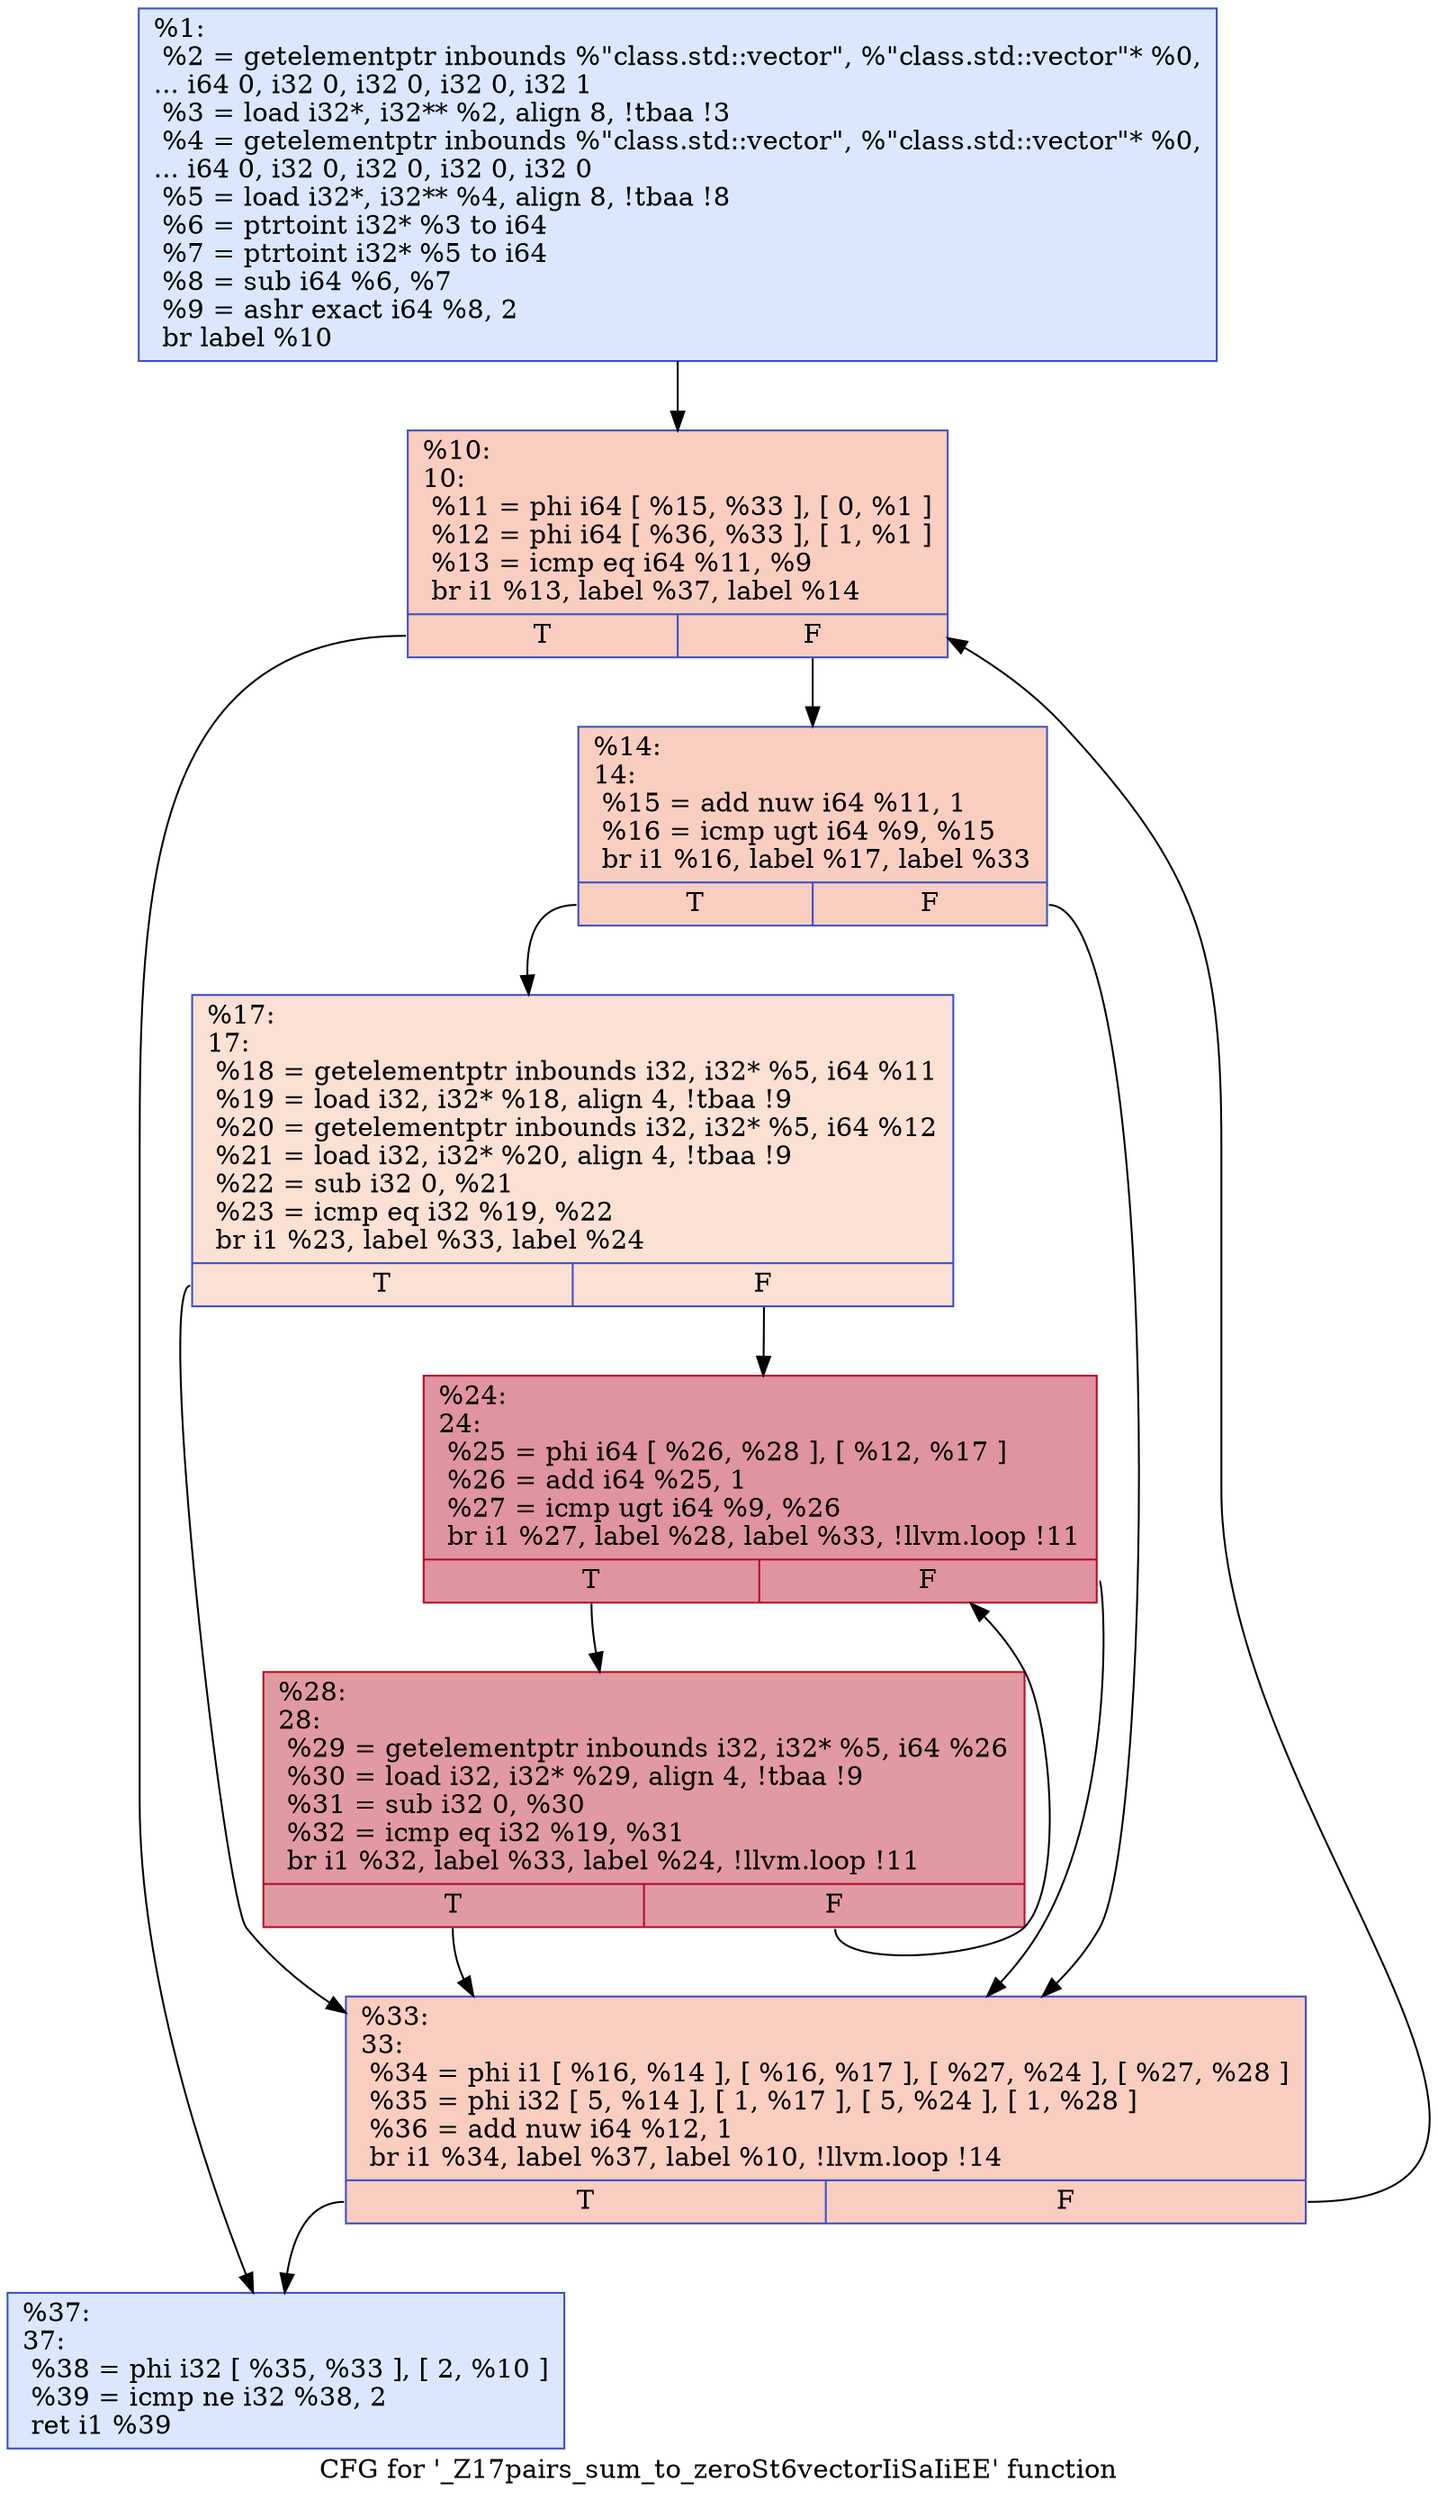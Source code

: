 digraph "CFG for '_Z17pairs_sum_to_zeroSt6vectorIiSaIiEE' function" {
	label="CFG for '_Z17pairs_sum_to_zeroSt6vectorIiSaIiEE' function";

	Node0x555bf1417180 [shape=record,color="#3d50c3ff", style=filled, fillcolor="#abc8fd70",label="{%1:\l  %2 = getelementptr inbounds %\"class.std::vector\", %\"class.std::vector\"* %0,\l... i64 0, i32 0, i32 0, i32 0, i32 1\l  %3 = load i32*, i32** %2, align 8, !tbaa !3\l  %4 = getelementptr inbounds %\"class.std::vector\", %\"class.std::vector\"* %0,\l... i64 0, i32 0, i32 0, i32 0, i32 0\l  %5 = load i32*, i32** %4, align 8, !tbaa !8\l  %6 = ptrtoint i32* %3 to i64\l  %7 = ptrtoint i32* %5 to i64\l  %8 = sub i64 %6, %7\l  %9 = ashr exact i64 %8, 2\l  br label %10\l}"];
	Node0x555bf1417180 -> Node0x555bf1418630;
	Node0x555bf1418630 [shape=record,color="#3d50c3ff", style=filled, fillcolor="#f2907270",label="{%10:\l10:                                               \l  %11 = phi i64 [ %15, %33 ], [ 0, %1 ]\l  %12 = phi i64 [ %36, %33 ], [ 1, %1 ]\l  %13 = icmp eq i64 %11, %9\l  br i1 %13, label %37, label %14\l|{<s0>T|<s1>F}}"];
	Node0x555bf1418630:s0 -> Node0x555bf1418e80;
	Node0x555bf1418630:s1 -> Node0x555bf1418f10;
	Node0x555bf1418f10 [shape=record,color="#3d50c3ff", style=filled, fillcolor="#f2907270",label="{%14:\l14:                                               \l  %15 = add nuw i64 %11, 1\l  %16 = icmp ugt i64 %9, %15\l  br i1 %16, label %17, label %33\l|{<s0>T|<s1>F}}"];
	Node0x555bf1418f10:s0 -> Node0x555bf1419170;
	Node0x555bf1418f10:s1 -> Node0x555bf1418b60;
	Node0x555bf1419170 [shape=record,color="#3d50c3ff", style=filled, fillcolor="#f7b99e70",label="{%17:\l17:                                               \l  %18 = getelementptr inbounds i32, i32* %5, i64 %11\l  %19 = load i32, i32* %18, align 4, !tbaa !9\l  %20 = getelementptr inbounds i32, i32* %5, i64 %12\l  %21 = load i32, i32* %20, align 4, !tbaa !9\l  %22 = sub i32 0, %21\l  %23 = icmp eq i32 %19, %22\l  br i1 %23, label %33, label %24\l|{<s0>T|<s1>F}}"];
	Node0x555bf1419170:s0 -> Node0x555bf1418b60;
	Node0x555bf1419170:s1 -> Node0x555bf1419bd0;
	Node0x555bf1419bd0 [shape=record,color="#b70d28ff", style=filled, fillcolor="#b70d2870",label="{%24:\l24:                                               \l  %25 = phi i64 [ %26, %28 ], [ %12, %17 ]\l  %26 = add i64 %25, 1\l  %27 = icmp ugt i64 %9, %26\l  br i1 %27, label %28, label %33, !llvm.loop !11\l|{<s0>T|<s1>F}}"];
	Node0x555bf1419bd0:s0 -> Node0x555bf1419d10;
	Node0x555bf1419bd0:s1 -> Node0x555bf1418b60;
	Node0x555bf1419d10 [shape=record,color="#b70d28ff", style=filled, fillcolor="#bb1b2c70",label="{%28:\l28:                                               \l  %29 = getelementptr inbounds i32, i32* %5, i64 %26\l  %30 = load i32, i32* %29, align 4, !tbaa !9\l  %31 = sub i32 0, %30\l  %32 = icmp eq i32 %19, %31\l  br i1 %32, label %33, label %24, !llvm.loop !11\l|{<s0>T|<s1>F}}"];
	Node0x555bf1419d10:s0 -> Node0x555bf1418b60;
	Node0x555bf1419d10:s1 -> Node0x555bf1419bd0;
	Node0x555bf1418b60 [shape=record,color="#3d50c3ff", style=filled, fillcolor="#f2907270",label="{%33:\l33:                                               \l  %34 = phi i1 [ %16, %14 ], [ %16, %17 ], [ %27, %24 ], [ %27, %28 ]\l  %35 = phi i32 [ 5, %14 ], [ 1, %17 ], [ 5, %24 ], [ 1, %28 ]\l  %36 = add nuw i64 %12, 1\l  br i1 %34, label %37, label %10, !llvm.loop !14\l|{<s0>T|<s1>F}}"];
	Node0x555bf1418b60:s0 -> Node0x555bf1418e80;
	Node0x555bf1418b60:s1 -> Node0x555bf1418630;
	Node0x555bf1418e80 [shape=record,color="#3d50c3ff", style=filled, fillcolor="#abc8fd70",label="{%37:\l37:                                               \l  %38 = phi i32 [ %35, %33 ], [ 2, %10 ]\l  %39 = icmp ne i32 %38, 2\l  ret i1 %39\l}"];
}
